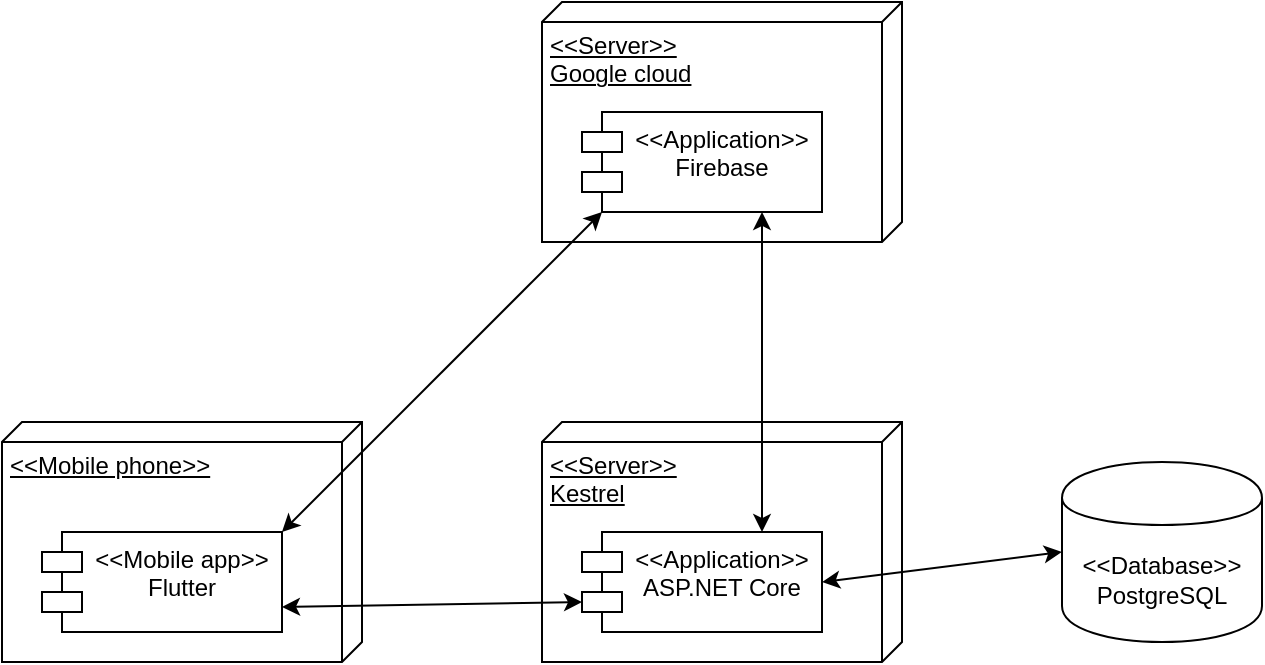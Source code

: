 <mxfile version="13.0.3" type="device"><diagram id="xqiPp7CX99Zj0XP4RK7I" name="Page-1"><mxGraphModel dx="1656" dy="962" grid="1" gridSize="10" guides="1" tooltips="1" connect="1" arrows="1" fold="1" page="1" pageScale="1" pageWidth="827" pageHeight="1169" math="0" shadow="0"><root><mxCell id="0"/><mxCell id="1" parent="0"/><mxCell id="eTnHbQAEi6cqCIYKzxHi-1" value="&amp;lt;&amp;lt;Mobile phone&amp;gt;&amp;gt;" style="verticalAlign=top;align=left;spacingTop=8;spacingLeft=2;spacingRight=12;shape=cube;size=10;direction=south;fontStyle=4;html=1;" vertex="1" parent="1"><mxGeometry x="130" y="530" width="180" height="120" as="geometry"/></mxCell><mxCell id="eTnHbQAEi6cqCIYKzxHi-2" value="&lt;&lt;Mobile app&gt;&gt;&#10;Flutter" style="shape=module;align=left;spacingLeft=20;align=center;verticalAlign=top;" vertex="1" parent="1"><mxGeometry x="150" y="585" width="120" height="50" as="geometry"/></mxCell><mxCell id="eTnHbQAEi6cqCIYKzxHi-4" value="&amp;lt;&amp;lt;Server&amp;gt;&amp;gt;&lt;br&gt;Kestrel" style="verticalAlign=top;align=left;spacingTop=8;spacingLeft=2;spacingRight=12;shape=cube;size=10;direction=south;fontStyle=4;html=1;" vertex="1" parent="1"><mxGeometry x="400" y="530" width="180" height="120" as="geometry"/></mxCell><mxCell id="eTnHbQAEi6cqCIYKzxHi-5" value="&lt;&lt;Application&gt;&gt;&#10;ASP.NET Core" style="shape=module;align=left;spacingLeft=20;align=center;verticalAlign=top;" vertex="1" parent="1"><mxGeometry x="420" y="585" width="120" height="50" as="geometry"/></mxCell><mxCell id="eTnHbQAEi6cqCIYKzxHi-6" value="&amp;lt;&amp;lt;Database&amp;gt;&amp;gt;&lt;br&gt;PostgreSQL" style="shape=cylinder;whiteSpace=wrap;html=1;boundedLbl=1;backgroundOutline=1;" vertex="1" parent="1"><mxGeometry x="660" y="550" width="100" height="90" as="geometry"/></mxCell><mxCell id="eTnHbQAEi6cqCIYKzxHi-7" value="&amp;lt;&amp;lt;Server&amp;gt;&amp;gt;&lt;br&gt;Google cloud" style="verticalAlign=top;align=left;spacingTop=8;spacingLeft=2;spacingRight=12;shape=cube;size=10;direction=south;fontStyle=4;html=1;" vertex="1" parent="1"><mxGeometry x="400" y="320" width="180" height="120" as="geometry"/></mxCell><mxCell id="eTnHbQAEi6cqCIYKzxHi-8" value="&lt;&lt;Application&gt;&gt;&#10;Firebase" style="shape=module;align=left;spacingLeft=20;align=center;verticalAlign=top;" vertex="1" parent="1"><mxGeometry x="420" y="375" width="120" height="50" as="geometry"/></mxCell><mxCell id="eTnHbQAEi6cqCIYKzxHi-9" value="" style="endArrow=classic;startArrow=classic;html=1;exitX=1;exitY=0;exitDx=0;exitDy=0;entryX=0;entryY=1;entryDx=10;entryDy=0;entryPerimeter=0;" edge="1" parent="1" source="eTnHbQAEi6cqCIYKzxHi-2" target="eTnHbQAEi6cqCIYKzxHi-8"><mxGeometry width="50" height="50" relative="1" as="geometry"><mxPoint x="330" y="530" as="sourcePoint"/><mxPoint x="380" y="480" as="targetPoint"/></mxGeometry></mxCell><mxCell id="eTnHbQAEi6cqCIYKzxHi-10" value="" style="endArrow=classic;startArrow=classic;html=1;exitX=1;exitY=0.75;exitDx=0;exitDy=0;entryX=0;entryY=0;entryDx=0;entryDy=35;entryPerimeter=0;" edge="1" parent="1" source="eTnHbQAEi6cqCIYKzxHi-2" target="eTnHbQAEi6cqCIYKzxHi-5"><mxGeometry width="50" height="50" relative="1" as="geometry"><mxPoint x="310" y="670" as="sourcePoint"/><mxPoint x="360" y="620" as="targetPoint"/></mxGeometry></mxCell><mxCell id="eTnHbQAEi6cqCIYKzxHi-11" value="" style="endArrow=classic;startArrow=classic;html=1;exitX=1;exitY=0.5;exitDx=0;exitDy=0;entryX=0;entryY=0.5;entryDx=0;entryDy=0;" edge="1" parent="1" source="eTnHbQAEi6cqCIYKzxHi-5" target="eTnHbQAEi6cqCIYKzxHi-6"><mxGeometry width="50" height="50" relative="1" as="geometry"><mxPoint x="560" y="670" as="sourcePoint"/><mxPoint x="610" y="620" as="targetPoint"/></mxGeometry></mxCell><mxCell id="eTnHbQAEi6cqCIYKzxHi-12" value="" style="endArrow=classic;startArrow=classic;html=1;exitX=0.75;exitY=0;exitDx=0;exitDy=0;entryX=0.75;entryY=1;entryDx=0;entryDy=0;" edge="1" parent="1" source="eTnHbQAEi6cqCIYKzxHi-5" target="eTnHbQAEi6cqCIYKzxHi-8"><mxGeometry width="50" height="50" relative="1" as="geometry"><mxPoint x="500" y="600" as="sourcePoint"/><mxPoint x="550" y="550" as="targetPoint"/></mxGeometry></mxCell></root></mxGraphModel></diagram></mxfile>